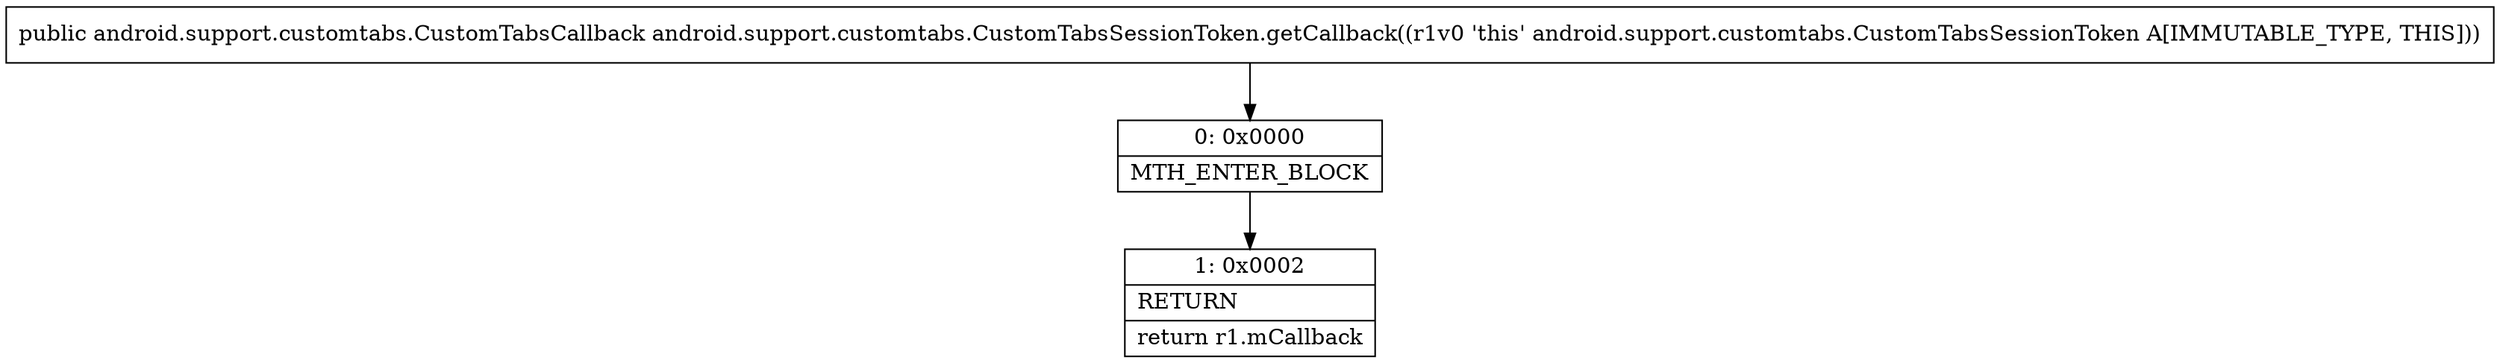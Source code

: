 digraph "CFG forandroid.support.customtabs.CustomTabsSessionToken.getCallback()Landroid\/support\/customtabs\/CustomTabsCallback;" {
Node_0 [shape=record,label="{0\:\ 0x0000|MTH_ENTER_BLOCK\l}"];
Node_1 [shape=record,label="{1\:\ 0x0002|RETURN\l|return r1.mCallback\l}"];
MethodNode[shape=record,label="{public android.support.customtabs.CustomTabsCallback android.support.customtabs.CustomTabsSessionToken.getCallback((r1v0 'this' android.support.customtabs.CustomTabsSessionToken A[IMMUTABLE_TYPE, THIS])) }"];
MethodNode -> Node_0;
Node_0 -> Node_1;
}

